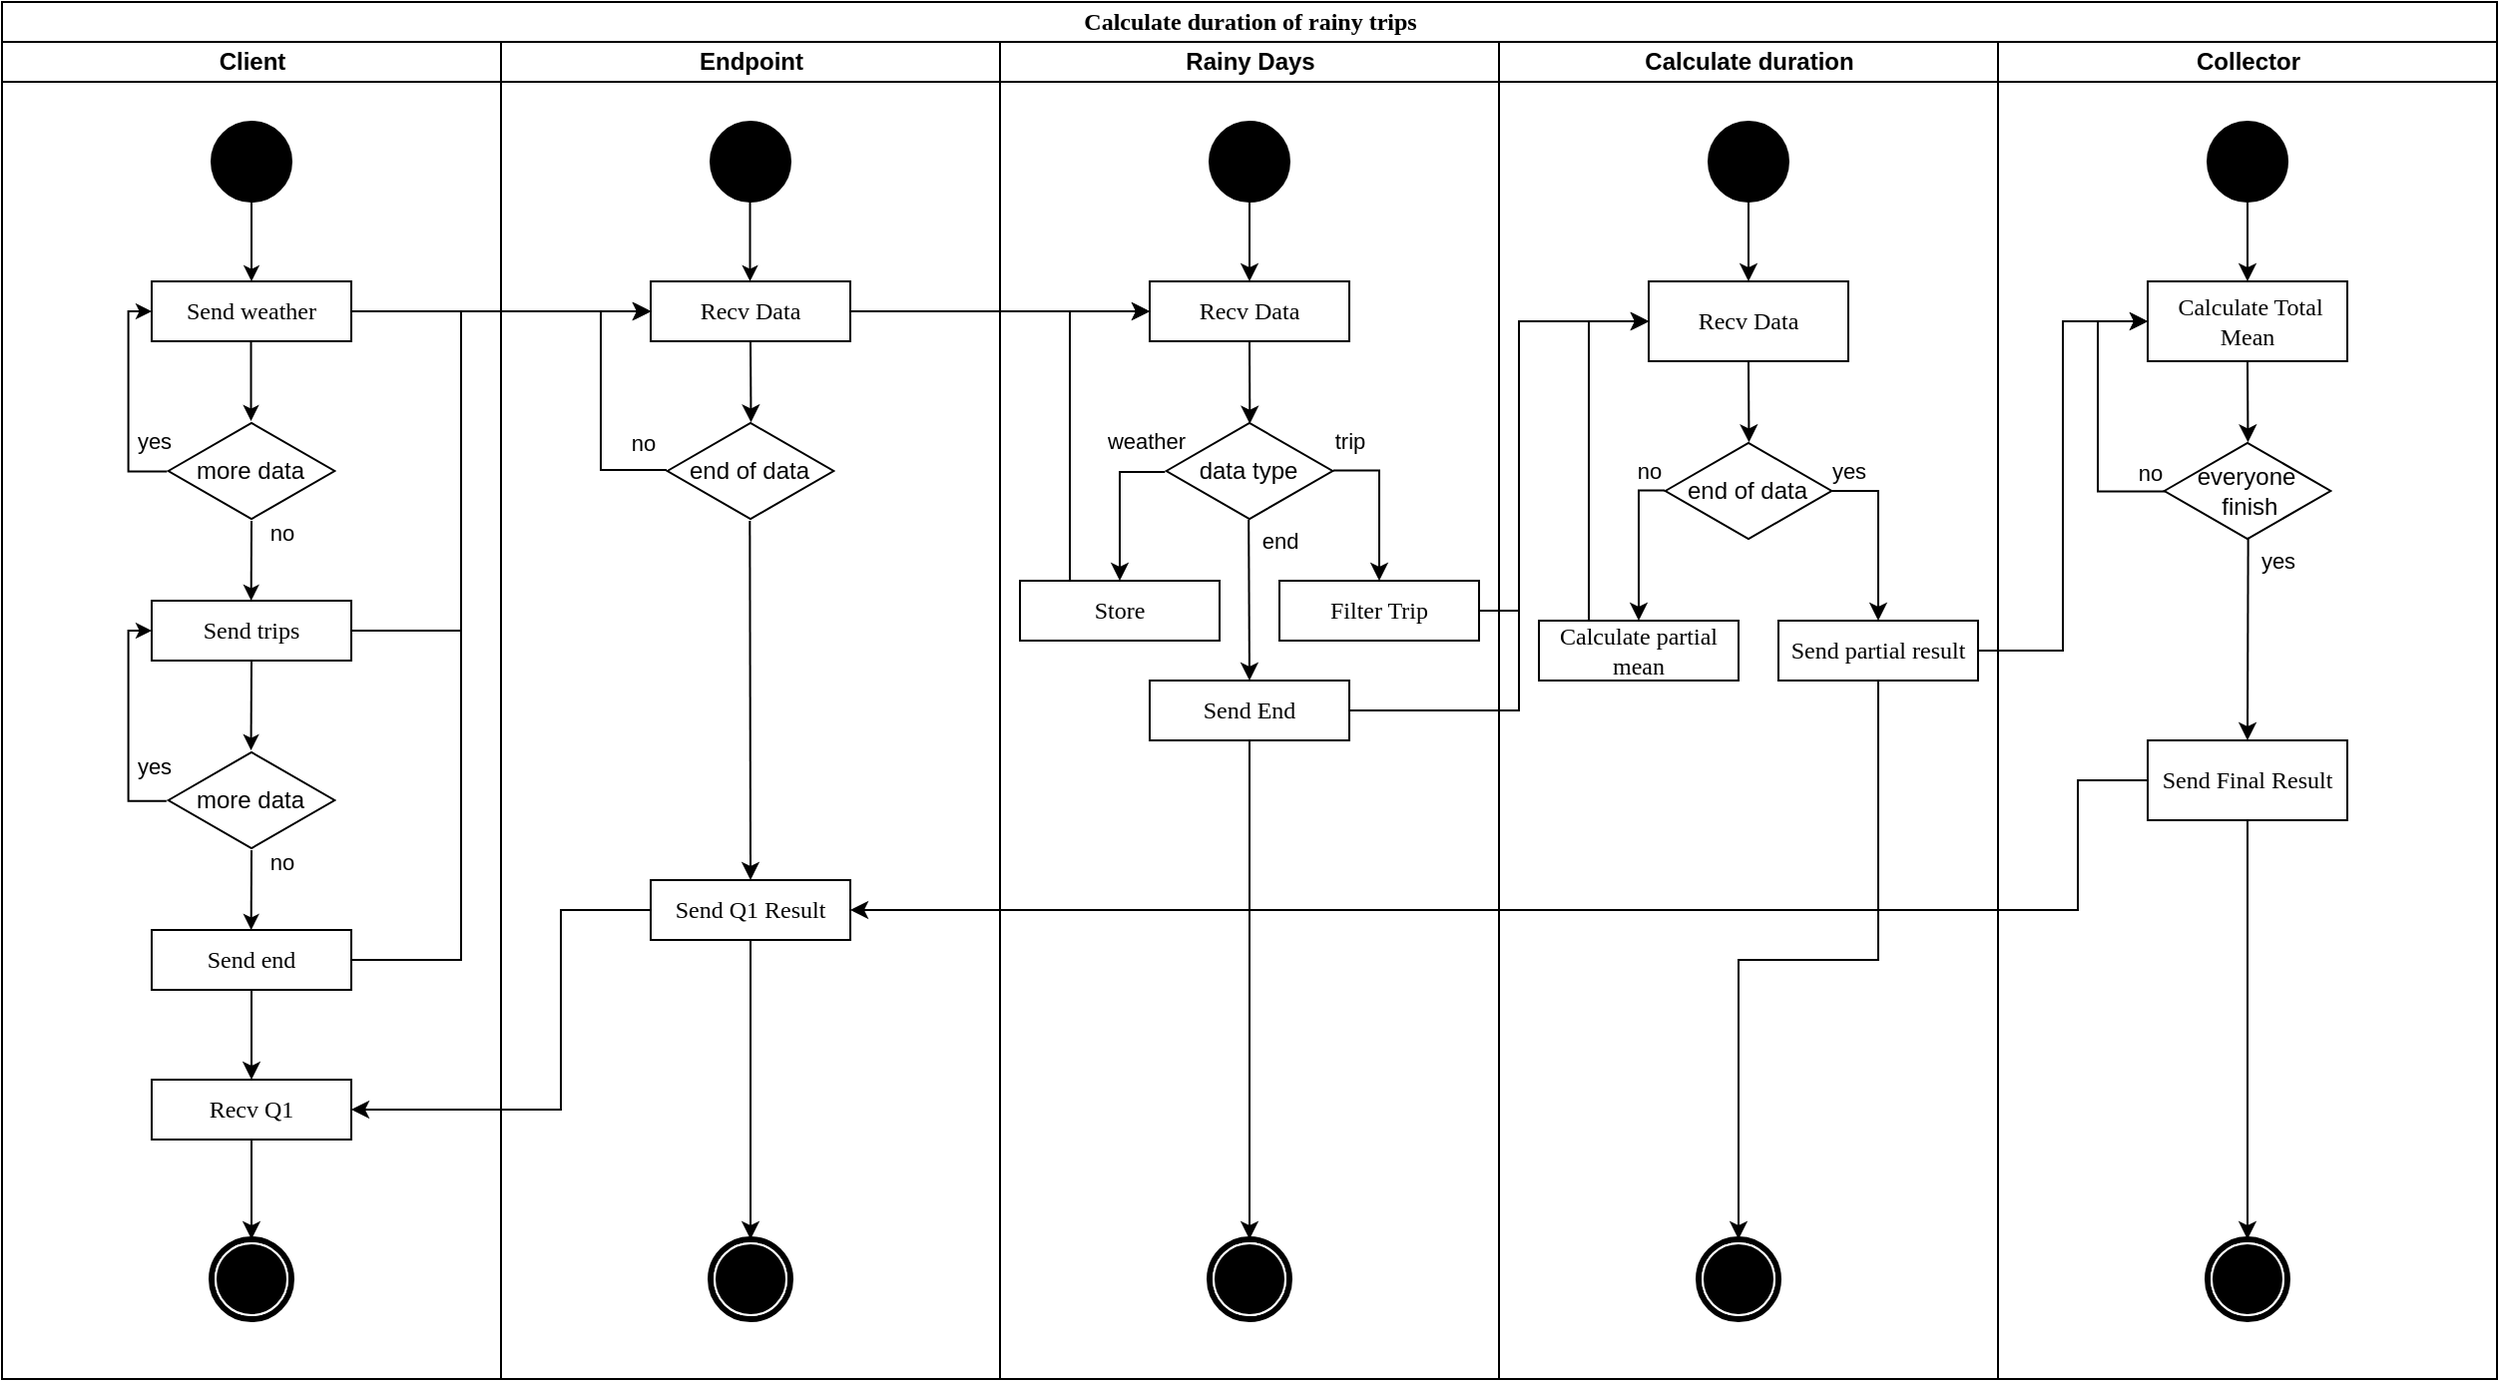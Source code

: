 <mxfile version="20.5.1" type="device"><diagram name="Page-1" id="0783ab3e-0a74-02c8-0abd-f7b4e66b4bec"><mxGraphModel dx="1350" dy="727" grid="1" gridSize="10" guides="1" tooltips="1" connect="1" arrows="1" fold="1" page="1" pageScale="1" pageWidth="850" pageHeight="1100" background="none" math="0" shadow="0"><root><mxCell id="0"/><mxCell id="1" parent="0"/><mxCell id="1c1d494c118603dd-1" value="Calculate duration of rainy trips" style="swimlane;html=1;childLayout=stackLayout;startSize=20;rounded=0;shadow=0;comic=0;labelBackgroundColor=none;strokeWidth=1;fontFamily=Verdana;fontSize=12;align=center;" parent="1" vertex="1"><mxGeometry x="40" y="20" width="1250" height="690" as="geometry"/></mxCell><mxCell id="1c1d494c118603dd-2" value="Client" style="swimlane;html=1;startSize=20;" parent="1c1d494c118603dd-1" vertex="1"><mxGeometry y="20" width="250" height="670" as="geometry"/></mxCell><mxCell id="Q32mo-tWIiavMBsxy461-65" value="" style="ellipse;whiteSpace=wrap;html=1;rounded=0;shadow=0;comic=0;labelBackgroundColor=none;strokeWidth=1;fillColor=#000000;fontFamily=Verdana;fontSize=12;align=center;" parent="1c1d494c118603dd-2" vertex="1"><mxGeometry x="105" y="40" width="40" height="40" as="geometry"/></mxCell><mxCell id="Q-CxyShdQf767ThzgDvz-2" value="" style="shape=mxgraph.bpmn.shape;html=1;verticalLabelPosition=bottom;labelBackgroundColor=#ffffff;verticalAlign=top;perimeter=ellipsePerimeter;outline=end;symbol=terminate;rounded=0;shadow=0;comic=0;strokeWidth=1;fontFamily=Verdana;fontSize=12;align=center;" parent="1c1d494c118603dd-2" vertex="1"><mxGeometry x="105" y="600" width="40" height="40" as="geometry"/></mxCell><mxCell id="Q-CxyShdQf767ThzgDvz-3" style="rounded=0;html=1;labelBackgroundColor=none;startArrow=none;startFill=0;startSize=5;endArrow=classic;endFill=1;endSize=5;jettySize=auto;orthogonalLoop=1;strokeWidth=1;fontFamily=Verdana;fontSize=12;exitX=0.5;exitY=1;exitDx=0;exitDy=0;" parent="1c1d494c118603dd-2" source="Q32mo-tWIiavMBsxy461-65" edge="1"><mxGeometry relative="1" as="geometry"><mxPoint x="120" y="90" as="sourcePoint"/><mxPoint x="125" y="120" as="targetPoint"/></mxGeometry></mxCell><mxCell id="Q-CxyShdQf767ThzgDvz-7" value="Send weather" style="rounded=1;whiteSpace=wrap;html=1;shadow=0;comic=0;labelBackgroundColor=none;strokeWidth=1;fontFamily=Verdana;fontSize=12;align=center;arcSize=0;" parent="1c1d494c118603dd-2" vertex="1"><mxGeometry x="75" y="120" width="100" height="30" as="geometry"/></mxCell><mxCell id="Q-CxyShdQf767ThzgDvz-4" value="more data" style="html=1;whiteSpace=wrap;aspect=fixed;shape=isoRectangle;" parent="1c1d494c118603dd-2" vertex="1"><mxGeometry x="83.33" y="190" width="83.33" height="50" as="geometry"/></mxCell><mxCell id="Q-CxyShdQf767ThzgDvz-15" style="rounded=0;html=1;labelBackgroundColor=none;startArrow=none;startFill=0;startSize=5;endArrow=classic;endFill=1;endSize=5;jettySize=auto;orthogonalLoop=1;strokeWidth=1;fontFamily=Verdana;fontSize=12;exitX=0.5;exitY=1;exitDx=0;exitDy=0;" parent="1c1d494c118603dd-2" edge="1"><mxGeometry relative="1" as="geometry"><mxPoint x="124.76" y="150" as="sourcePoint"/><mxPoint x="124.76" y="190" as="targetPoint"/></mxGeometry></mxCell><mxCell id="Q-CxyShdQf767ThzgDvz-16" style="rounded=0;html=1;labelBackgroundColor=none;startArrow=none;startFill=0;startSize=5;endArrow=classic;endFill=1;endSize=5;jettySize=auto;orthogonalLoop=1;strokeWidth=1;fontFamily=Verdana;fontSize=12;exitX=-0.008;exitY=0.506;exitDx=0;exitDy=0;exitPerimeter=0;entryX=0;entryY=0.5;entryDx=0;entryDy=0;edgeStyle=orthogonalEdgeStyle;" parent="1c1d494c118603dd-2" source="Q-CxyShdQf767ThzgDvz-4" target="Q-CxyShdQf767ThzgDvz-7" edge="1"><mxGeometry relative="1" as="geometry"><mxPoint x="80" y="220" as="sourcePoint"/><mxPoint x="60.0" y="280" as="targetPoint"/></mxGeometry></mxCell><mxCell id="Q-CxyShdQf767ThzgDvz-17" value="yes" style="edgeLabel;html=1;align=center;verticalAlign=middle;resizable=0;points=[];" parent="Q-CxyShdQf767ThzgDvz-16" vertex="1" connectable="0"><mxGeometry x="-0.156" relative="1" as="geometry"><mxPoint x="12" y="12" as="offset"/></mxGeometry></mxCell><mxCell id="Q-CxyShdQf767ThzgDvz-18" style="rounded=0;html=1;labelBackgroundColor=none;startArrow=none;startFill=0;startSize=5;endArrow=classic;endFill=1;endSize=5;jettySize=auto;orthogonalLoop=1;strokeWidth=1;fontFamily=Verdana;fontSize=12;" parent="1c1d494c118603dd-2" edge="1"><mxGeometry relative="1" as="geometry"><mxPoint x="125" y="240" as="sourcePoint"/><mxPoint x="124.83" y="280" as="targetPoint"/></mxGeometry></mxCell><mxCell id="Q-CxyShdQf767ThzgDvz-19" value="no" style="edgeLabel;html=1;align=center;verticalAlign=middle;resizable=0;points=[];" parent="Q-CxyShdQf767ThzgDvz-18" vertex="1" connectable="0"><mxGeometry x="-0.707" y="1" relative="1" as="geometry"><mxPoint x="14" as="offset"/></mxGeometry></mxCell><mxCell id="Q-CxyShdQf767ThzgDvz-45" value="Send trips" style="rounded=1;whiteSpace=wrap;html=1;shadow=0;comic=0;labelBackgroundColor=none;strokeWidth=1;fontFamily=Verdana;fontSize=12;align=center;arcSize=0;" parent="1c1d494c118603dd-2" vertex="1"><mxGeometry x="75" y="280" width="100" height="30" as="geometry"/></mxCell><mxCell id="Q-CxyShdQf767ThzgDvz-47" value="more data" style="html=1;whiteSpace=wrap;aspect=fixed;shape=isoRectangle;" parent="1c1d494c118603dd-2" vertex="1"><mxGeometry x="83.33" y="355" width="83.33" height="50" as="geometry"/></mxCell><mxCell id="Q-CxyShdQf767ThzgDvz-48" style="rounded=0;html=1;labelBackgroundColor=none;startArrow=none;startFill=0;startSize=5;endArrow=classic;endFill=1;endSize=5;jettySize=auto;orthogonalLoop=1;strokeWidth=1;fontFamily=Verdana;fontSize=12;exitX=0.5;exitY=1;exitDx=0;exitDy=0;" parent="1c1d494c118603dd-2" source="Q-CxyShdQf767ThzgDvz-45" edge="1"><mxGeometry relative="1" as="geometry"><mxPoint x="124.76" y="315" as="sourcePoint"/><mxPoint x="124.76" y="355" as="targetPoint"/></mxGeometry></mxCell><mxCell id="Q-CxyShdQf767ThzgDvz-51" style="rounded=0;html=1;labelBackgroundColor=none;startArrow=none;startFill=0;startSize=5;endArrow=classic;endFill=1;endSize=5;jettySize=auto;orthogonalLoop=1;strokeWidth=1;fontFamily=Verdana;fontSize=12;" parent="1c1d494c118603dd-2" edge="1"><mxGeometry relative="1" as="geometry"><mxPoint x="125" y="405" as="sourcePoint"/><mxPoint x="124.83" y="445" as="targetPoint"/></mxGeometry></mxCell><mxCell id="Q-CxyShdQf767ThzgDvz-52" value="no" style="edgeLabel;html=1;align=center;verticalAlign=middle;resizable=0;points=[];" parent="Q-CxyShdQf767ThzgDvz-51" vertex="1" connectable="0"><mxGeometry x="-0.707" y="1" relative="1" as="geometry"><mxPoint x="14" as="offset"/></mxGeometry></mxCell><mxCell id="Q-CxyShdQf767ThzgDvz-53" value="Send end" style="rounded=1;whiteSpace=wrap;html=1;shadow=0;comic=0;labelBackgroundColor=none;strokeWidth=1;fontFamily=Verdana;fontSize=12;align=center;arcSize=0;" parent="1c1d494c118603dd-2" vertex="1"><mxGeometry x="75" y="445" width="100" height="30" as="geometry"/></mxCell><mxCell id="Q-CxyShdQf767ThzgDvz-54" style="rounded=0;html=1;labelBackgroundColor=none;startArrow=none;startFill=0;startSize=5;endArrow=classic;endFill=1;endSize=5;jettySize=auto;orthogonalLoop=1;strokeWidth=1;fontFamily=Verdana;fontSize=12;exitX=-0.011;exitY=0.508;exitDx=0;exitDy=0;exitPerimeter=0;entryX=0;entryY=0.5;entryDx=0;entryDy=0;edgeStyle=orthogonalEdgeStyle;" parent="1c1d494c118603dd-2" source="Q-CxyShdQf767ThzgDvz-47" target="Q-CxyShdQf767ThzgDvz-45" edge="1"><mxGeometry relative="1" as="geometry"><mxPoint x="40" y="445" as="sourcePoint"/><mxPoint x="32" y="365" as="targetPoint"/></mxGeometry></mxCell><mxCell id="Q-CxyShdQf767ThzgDvz-55" value="yes" style="edgeLabel;html=1;align=center;verticalAlign=middle;resizable=0;points=[];" parent="Q-CxyShdQf767ThzgDvz-54" vertex="1" connectable="0"><mxGeometry x="-0.156" relative="1" as="geometry"><mxPoint x="12" y="12" as="offset"/></mxGeometry></mxCell><mxCell id="Q-CxyShdQf767ThzgDvz-56" value="Recv Q1" style="rounded=1;whiteSpace=wrap;html=1;shadow=0;comic=0;labelBackgroundColor=none;strokeWidth=1;fontFamily=Verdana;fontSize=12;align=center;arcSize=0;" parent="1c1d494c118603dd-2" vertex="1"><mxGeometry x="75" y="520" width="100" height="30" as="geometry"/></mxCell><mxCell id="Q-CxyShdQf767ThzgDvz-59" value="" style="endArrow=classic;html=1;rounded=0;exitX=0.5;exitY=1;exitDx=0;exitDy=0;entryX=0.5;entryY=0;entryDx=0;entryDy=0;" parent="1c1d494c118603dd-2" source="Q-CxyShdQf767ThzgDvz-53" target="Q-CxyShdQf767ThzgDvz-56" edge="1"><mxGeometry width="50" height="50" relative="1" as="geometry"><mxPoint x="210" y="610" as="sourcePoint"/><mxPoint x="260" y="560" as="targetPoint"/></mxGeometry></mxCell><mxCell id="Q-CxyShdQf767ThzgDvz-70" value="" style="endArrow=classic;html=1;rounded=0;exitX=0.5;exitY=1;exitDx=0;exitDy=0;entryX=0.5;entryY=0;entryDx=0;entryDy=0;" parent="1c1d494c118603dd-2" source="Q-CxyShdQf767ThzgDvz-56" target="Q-CxyShdQf767ThzgDvz-2" edge="1"><mxGeometry width="50" height="50" relative="1" as="geometry"><mxPoint x="430" y="620" as="sourcePoint"/><mxPoint x="480" y="570" as="targetPoint"/></mxGeometry></mxCell><mxCell id="1c1d494c118603dd-3" value="Endpoint" style="swimlane;html=1;startSize=20;" parent="1c1d494c118603dd-1" vertex="1"><mxGeometry x="250" y="20" width="250" height="670" as="geometry"/></mxCell><mxCell id="Q32mo-tWIiavMBsxy461-64" value="" style="ellipse;whiteSpace=wrap;html=1;rounded=0;shadow=0;comic=0;labelBackgroundColor=none;strokeWidth=1;fillColor=#000000;fontFamily=Verdana;fontSize=12;align=center;" parent="1c1d494c118603dd-3" vertex="1"><mxGeometry x="105" y="40" width="40" height="40" as="geometry"/></mxCell><mxCell id="Q-CxyShdQf767ThzgDvz-1" value="" style="shape=mxgraph.bpmn.shape;html=1;verticalLabelPosition=bottom;labelBackgroundColor=#ffffff;verticalAlign=top;perimeter=ellipsePerimeter;outline=end;symbol=terminate;rounded=0;shadow=0;comic=0;strokeWidth=1;fontFamily=Verdana;fontSize=12;align=center;" parent="1c1d494c118603dd-3" vertex="1"><mxGeometry x="105.01" y="600" width="40" height="40" as="geometry"/></mxCell><mxCell id="Q-CxyShdQf767ThzgDvz-8" value="Recv Data" style="rounded=1;whiteSpace=wrap;html=1;shadow=0;comic=0;labelBackgroundColor=none;strokeWidth=1;fontFamily=Verdana;fontSize=12;align=center;arcSize=0;" parent="1c1d494c118603dd-3" vertex="1"><mxGeometry x="75" y="120" width="100" height="30" as="geometry"/></mxCell><mxCell id="Q-CxyShdQf767ThzgDvz-10" style="rounded=0;html=1;labelBackgroundColor=none;startArrow=none;startFill=0;startSize=5;endArrow=classic;endFill=1;endSize=5;jettySize=auto;orthogonalLoop=1;strokeWidth=1;fontFamily=Verdana;fontSize=12;exitX=0.5;exitY=1;exitDx=0;exitDy=0;" parent="1c1d494c118603dd-3" edge="1"><mxGeometry relative="1" as="geometry"><mxPoint x="124.76" y="80" as="sourcePoint"/><mxPoint x="124.76" y="120" as="targetPoint"/></mxGeometry></mxCell><mxCell id="Q-CxyShdQf767ThzgDvz-60" value="end of data" style="html=1;whiteSpace=wrap;aspect=fixed;shape=isoRectangle;" parent="1c1d494c118603dd-3" vertex="1"><mxGeometry x="83.34" y="190" width="83.33" height="50" as="geometry"/></mxCell><mxCell id="Q-CxyShdQf767ThzgDvz-61" value="" style="endArrow=classic;html=1;rounded=0;entryX=0;entryY=0.5;entryDx=0;entryDy=0;exitX=-0.004;exitY=0.489;exitDx=0;exitDy=0;exitPerimeter=0;edgeStyle=orthogonalEdgeStyle;" parent="1c1d494c118603dd-3" source="Q-CxyShdQf767ThzgDvz-60" target="Q-CxyShdQf767ThzgDvz-8" edge="1"><mxGeometry width="50" height="50" relative="1" as="geometry"><mxPoint x="-40" y="380" as="sourcePoint"/><mxPoint x="10" y="330" as="targetPoint"/><Array as="points"><mxPoint x="50" y="214"/><mxPoint x="50" y="135"/></Array></mxGeometry></mxCell><mxCell id="Q-CxyShdQf767ThzgDvz-63" value="no" style="edgeLabel;html=1;align=center;verticalAlign=middle;resizable=0;points=[];" parent="Q-CxyShdQf767ThzgDvz-61" vertex="1" connectable="0"><mxGeometry x="-0.642" y="-1" relative="1" as="geometry"><mxPoint x="12" y="-13" as="offset"/></mxGeometry></mxCell><mxCell id="Q-CxyShdQf767ThzgDvz-64" value="" style="endArrow=classic;html=1;rounded=0;entryX=0.503;entryY=0.013;entryDx=0;entryDy=0;entryPerimeter=0;exitX=0.5;exitY=1;exitDx=0;exitDy=0;" parent="1c1d494c118603dd-3" source="Q-CxyShdQf767ThzgDvz-8" target="Q-CxyShdQf767ThzgDvz-60" edge="1"><mxGeometry width="50" height="50" relative="1" as="geometry"><mxPoint x="-40" y="150" as="sourcePoint"/><mxPoint x="10" y="100" as="targetPoint"/></mxGeometry></mxCell><mxCell id="Q-CxyShdQf767ThzgDvz-65" value="" style="endArrow=classic;html=1;rounded=0;entryX=0.5;entryY=0;entryDx=0;entryDy=0;exitX=0.5;exitY=1;exitDx=0;exitDy=0;" parent="1c1d494c118603dd-3" target="Q-CxyShdQf767ThzgDvz-66" edge="1"><mxGeometry width="50" height="50" relative="1" as="geometry"><mxPoint x="124.66" y="240" as="sourcePoint"/><mxPoint x="125.01" y="380" as="targetPoint"/></mxGeometry></mxCell><mxCell id="Q-CxyShdQf767ThzgDvz-66" value="Send Q1 Result" style="rounded=1;whiteSpace=wrap;html=1;shadow=0;comic=0;labelBackgroundColor=none;strokeWidth=1;fontFamily=Verdana;fontSize=12;align=center;arcSize=0;" parent="1c1d494c118603dd-3" vertex="1"><mxGeometry x="75.01" y="420" width="100" height="30" as="geometry"/></mxCell><mxCell id="Q-CxyShdQf767ThzgDvz-69" value="" style="endArrow=classic;html=1;rounded=0;entryX=0.5;entryY=0;entryDx=0;entryDy=0;exitX=0.5;exitY=1;exitDx=0;exitDy=0;" parent="1c1d494c118603dd-3" source="Q-CxyShdQf767ThzgDvz-66" target="Q-CxyShdQf767ThzgDvz-1" edge="1"><mxGeometry width="50" height="50" relative="1" as="geometry"><mxPoint x="180" y="310" as="sourcePoint"/><mxPoint x="230" y="260" as="targetPoint"/></mxGeometry></mxCell><mxCell id="1c1d494c118603dd-4" value="Rainy Days" style="swimlane;html=1;startSize=20;" parent="1c1d494c118603dd-1" vertex="1"><mxGeometry x="500" y="20" width="250" height="670" as="geometry"/></mxCell><mxCell id="60571a20871a0731-5" value="" style="shape=mxgraph.bpmn.shape;html=1;verticalLabelPosition=bottom;labelBackgroundColor=#ffffff;verticalAlign=top;perimeter=ellipsePerimeter;outline=end;symbol=terminate;rounded=0;shadow=0;comic=0;strokeWidth=1;fontFamily=Verdana;fontSize=12;align=center;" parent="1c1d494c118603dd-4" vertex="1"><mxGeometry x="105" y="600" width="40" height="40" as="geometry"/></mxCell><mxCell id="Q32mo-tWIiavMBsxy461-60" value="" style="ellipse;whiteSpace=wrap;html=1;rounded=0;shadow=0;comic=0;labelBackgroundColor=none;strokeWidth=1;fillColor=#000000;fontFamily=Verdana;fontSize=12;align=center;" parent="1c1d494c118603dd-4" vertex="1"><mxGeometry x="105" y="40" width="40" height="40" as="geometry"/></mxCell><mxCell id="Q-CxyShdQf767ThzgDvz-13" value="Recv Data" style="rounded=1;whiteSpace=wrap;html=1;shadow=0;comic=0;labelBackgroundColor=none;strokeWidth=1;fontFamily=Verdana;fontSize=12;align=center;arcSize=0;" parent="1c1d494c118603dd-4" vertex="1"><mxGeometry x="75" y="120" width="100" height="30" as="geometry"/></mxCell><mxCell id="Q-CxyShdQf767ThzgDvz-14" value="data type" style="html=1;whiteSpace=wrap;aspect=fixed;shape=isoRectangle;" parent="1c1d494c118603dd-4" vertex="1"><mxGeometry x="83.33" y="190" width="83.33" height="50" as="geometry"/></mxCell><mxCell id="Q-CxyShdQf767ThzgDvz-20" value="Store" style="rounded=1;whiteSpace=wrap;html=1;shadow=0;comic=0;labelBackgroundColor=none;strokeWidth=1;fontFamily=Verdana;fontSize=12;align=center;arcSize=0;" parent="1c1d494c118603dd-4" vertex="1"><mxGeometry x="10" y="270" width="100" height="30" as="geometry"/></mxCell><mxCell id="Q-CxyShdQf767ThzgDvz-21" value="Filter Trip" style="rounded=1;whiteSpace=wrap;html=1;shadow=0;comic=0;labelBackgroundColor=none;strokeWidth=1;fontFamily=Verdana;fontSize=12;align=center;arcSize=0;" parent="1c1d494c118603dd-4" vertex="1"><mxGeometry x="140" y="270" width="100" height="30" as="geometry"/></mxCell><mxCell id="Q-CxyShdQf767ThzgDvz-22" value="" style="endArrow=classic;html=1;rounded=0;entryX=0.5;entryY=0;entryDx=0;entryDy=0;exitX=1.004;exitY=0.496;exitDx=0;exitDy=0;exitPerimeter=0;edgeStyle=orthogonalEdgeStyle;" parent="1c1d494c118603dd-4" source="Q-CxyShdQf767ThzgDvz-14" target="Q-CxyShdQf767ThzgDvz-21" edge="1"><mxGeometry width="50" height="50" relative="1" as="geometry"><mxPoint x="150" y="230" as="sourcePoint"/><mxPoint x="200" y="180" as="targetPoint"/></mxGeometry></mxCell><mxCell id="Q-CxyShdQf767ThzgDvz-24" value="trip" style="edgeLabel;html=1;align=center;verticalAlign=middle;resizable=0;points=[];" parent="Q-CxyShdQf767ThzgDvz-22" vertex="1" connectable="0"><mxGeometry x="-0.588" relative="1" as="geometry"><mxPoint x="-8" y="-15" as="offset"/></mxGeometry></mxCell><mxCell id="Q-CxyShdQf767ThzgDvz-25" value="" style="endArrow=classic;html=1;rounded=0;entryX=0.5;entryY=0;entryDx=0;entryDy=0;exitX=-0.008;exitY=0.51;exitDx=0;exitDy=0;exitPerimeter=0;edgeStyle=orthogonalEdgeStyle;" parent="1c1d494c118603dd-4" source="Q-CxyShdQf767ThzgDvz-14" target="Q-CxyShdQf767ThzgDvz-20" edge="1"><mxGeometry width="50" height="50" relative="1" as="geometry"><mxPoint x="150" y="250" as="sourcePoint"/><mxPoint x="200" y="200" as="targetPoint"/></mxGeometry></mxCell><mxCell id="Q-CxyShdQf767ThzgDvz-26" value="weather" style="edgeLabel;html=1;align=center;verticalAlign=middle;resizable=0;points=[];" parent="Q-CxyShdQf767ThzgDvz-25" vertex="1" connectable="0"><mxGeometry x="-0.609" relative="1" as="geometry"><mxPoint x="5" y="-16" as="offset"/></mxGeometry></mxCell><mxCell id="Q-CxyShdQf767ThzgDvz-27" value="" style="endArrow=classic;html=1;rounded=0;entryX=0.502;entryY=0.027;entryDx=0;entryDy=0;entryPerimeter=0;exitX=0.5;exitY=1;exitDx=0;exitDy=0;" parent="1c1d494c118603dd-4" source="Q-CxyShdQf767ThzgDvz-13" target="Q-CxyShdQf767ThzgDvz-14" edge="1"><mxGeometry width="50" height="50" relative="1" as="geometry"><mxPoint x="150" y="250" as="sourcePoint"/><mxPoint x="200" y="200" as="targetPoint"/></mxGeometry></mxCell><mxCell id="Q-CxyShdQf767ThzgDvz-30" value="" style="endArrow=classic;html=1;rounded=0;entryX=0.5;entryY=0;entryDx=0;entryDy=0;exitX=0.5;exitY=1;exitDx=0;exitDy=0;" parent="1c1d494c118603dd-4" source="Q32mo-tWIiavMBsxy461-60" target="Q-CxyShdQf767ThzgDvz-13" edge="1"><mxGeometry width="50" height="50" relative="1" as="geometry"><mxPoint x="-10" y="190" as="sourcePoint"/><mxPoint x="40" y="140" as="targetPoint"/></mxGeometry></mxCell><mxCell id="Q-CxyShdQf767ThzgDvz-31" value="" style="endArrow=classic;html=1;rounded=0;exitX=0.25;exitY=0;exitDx=0;exitDy=0;entryX=0;entryY=0.5;entryDx=0;entryDy=0;edgeStyle=orthogonalEdgeStyle;" parent="1c1d494c118603dd-4" source="Q-CxyShdQf767ThzgDvz-20" target="Q-CxyShdQf767ThzgDvz-13" edge="1"><mxGeometry width="50" height="50" relative="1" as="geometry"><mxPoint x="-10" y="190" as="sourcePoint"/><mxPoint x="40" y="140" as="targetPoint"/></mxGeometry></mxCell><mxCell id="Q-CxyShdQf767ThzgDvz-74" value="Send End" style="rounded=1;whiteSpace=wrap;html=1;shadow=0;comic=0;labelBackgroundColor=none;strokeWidth=1;fontFamily=Verdana;fontSize=12;align=center;arcSize=0;" parent="1c1d494c118603dd-4" vertex="1"><mxGeometry x="75" y="320" width="100" height="30" as="geometry"/></mxCell><mxCell id="Q-CxyShdQf767ThzgDvz-73" value="" style="endArrow=classic;html=1;rounded=0;exitX=0.495;exitY=0.987;exitDx=0;exitDy=0;exitPerimeter=0;entryX=0.5;entryY=0;entryDx=0;entryDy=0;" parent="1c1d494c118603dd-4" source="Q-CxyShdQf767ThzgDvz-14" target="Q-CxyShdQf767ThzgDvz-74" edge="1"><mxGeometry width="50" height="50" relative="1" as="geometry"><mxPoint x="160" y="290" as="sourcePoint"/><mxPoint x="125" y="310" as="targetPoint"/></mxGeometry></mxCell><mxCell id="Q-CxyShdQf767ThzgDvz-76" value="end" style="edgeLabel;html=1;align=center;verticalAlign=middle;resizable=0;points=[];" parent="Q-CxyShdQf767ThzgDvz-73" vertex="1" connectable="0"><mxGeometry x="-0.587" y="1" relative="1" as="geometry"><mxPoint x="14" y="-6" as="offset"/></mxGeometry></mxCell><mxCell id="Q-CxyShdQf767ThzgDvz-78" value="" style="endArrow=classic;html=1;rounded=0;entryX=0.5;entryY=0;entryDx=0;entryDy=0;exitX=0.5;exitY=1;exitDx=0;exitDy=0;" parent="1c1d494c118603dd-4" source="Q-CxyShdQf767ThzgDvz-74" target="60571a20871a0731-5" edge="1"><mxGeometry width="50" height="50" relative="1" as="geometry"><mxPoint x="110" y="580" as="sourcePoint"/><mxPoint x="160" y="530" as="targetPoint"/></mxGeometry></mxCell><mxCell id="Q32mo-tWIiavMBsxy461-1" value="Calculate duration" style="swimlane;html=1;startSize=20;" parent="1c1d494c118603dd-1" vertex="1"><mxGeometry x="750" y="20" width="250" height="670" as="geometry"/></mxCell><mxCell id="Q32mo-tWIiavMBsxy461-18" value="" style="shape=mxgraph.bpmn.shape;html=1;verticalLabelPosition=bottom;labelBackgroundColor=#ffffff;verticalAlign=top;perimeter=ellipsePerimeter;outline=end;symbol=terminate;rounded=0;shadow=0;comic=0;strokeWidth=1;fontFamily=Verdana;fontSize=12;align=center;" parent="Q32mo-tWIiavMBsxy461-1" vertex="1"><mxGeometry x="100" y="600" width="40" height="40" as="geometry"/></mxCell><mxCell id="Q32mo-tWIiavMBsxy461-61" value="" style="ellipse;whiteSpace=wrap;html=1;rounded=0;shadow=0;comic=0;labelBackgroundColor=none;strokeWidth=1;fillColor=#000000;fontFamily=Verdana;fontSize=12;align=center;" parent="Q32mo-tWIiavMBsxy461-1" vertex="1"><mxGeometry x="105" y="40" width="40" height="40" as="geometry"/></mxCell><mxCell id="Q-CxyShdQf767ThzgDvz-33" value="Recv Data" style="rounded=1;whiteSpace=wrap;html=1;shadow=0;comic=0;labelBackgroundColor=none;strokeWidth=1;fontFamily=Verdana;fontSize=12;align=center;arcSize=0;" parent="Q32mo-tWIiavMBsxy461-1" vertex="1"><mxGeometry x="75" y="120" width="100" height="40" as="geometry"/></mxCell><mxCell id="Q-CxyShdQf767ThzgDvz-35" value="" style="endArrow=classic;html=1;rounded=0;exitX=0.5;exitY=1;exitDx=0;exitDy=0;entryX=0.5;entryY=0;entryDx=0;entryDy=0;" parent="Q32mo-tWIiavMBsxy461-1" source="Q32mo-tWIiavMBsxy461-61" target="Q-CxyShdQf767ThzgDvz-33" edge="1"><mxGeometry width="50" height="50" relative="1" as="geometry"><mxPoint x="200" y="180" as="sourcePoint"/><mxPoint x="250" y="130" as="targetPoint"/></mxGeometry></mxCell><mxCell id="Q-CxyShdQf767ThzgDvz-71" value="end of data" style="html=1;whiteSpace=wrap;aspect=fixed;shape=isoRectangle;" parent="Q32mo-tWIiavMBsxy461-1" vertex="1"><mxGeometry x="83.33" y="200" width="83.33" height="50" as="geometry"/></mxCell><mxCell id="Q-CxyShdQf767ThzgDvz-72" value="" style="endArrow=classic;html=1;rounded=0;entryX=0.503;entryY=0.013;entryDx=0;entryDy=0;entryPerimeter=0;exitX=0.5;exitY=1;exitDx=0;exitDy=0;" parent="Q32mo-tWIiavMBsxy461-1" target="Q-CxyShdQf767ThzgDvz-71" edge="1"><mxGeometry width="50" height="50" relative="1" as="geometry"><mxPoint x="124.99" y="160" as="sourcePoint"/><mxPoint x="9.99" y="110" as="targetPoint"/></mxGeometry></mxCell><mxCell id="Q-CxyShdQf767ThzgDvz-80" value="Calculate partial mean" style="rounded=1;whiteSpace=wrap;html=1;shadow=0;comic=0;labelBackgroundColor=none;strokeWidth=1;fontFamily=Verdana;fontSize=12;align=center;arcSize=0;" parent="Q32mo-tWIiavMBsxy461-1" vertex="1"><mxGeometry x="20" y="290" width="100" height="30" as="geometry"/></mxCell><mxCell id="Q-CxyShdQf767ThzgDvz-81" value="Send partial result" style="rounded=1;whiteSpace=wrap;html=1;shadow=0;comic=0;labelBackgroundColor=none;strokeWidth=1;fontFamily=Verdana;fontSize=12;align=center;arcSize=0;" parent="Q32mo-tWIiavMBsxy461-1" vertex="1"><mxGeometry x="140" y="290" width="100" height="30" as="geometry"/></mxCell><mxCell id="Q-CxyShdQf767ThzgDvz-82" value="" style="endArrow=classic;html=1;rounded=0;entryX=0.5;entryY=0;entryDx=0;entryDy=0;exitX=-0.003;exitY=0.494;exitDx=0;exitDy=0;exitPerimeter=0;edgeStyle=orthogonalEdgeStyle;" parent="Q32mo-tWIiavMBsxy461-1" source="Q-CxyShdQf767ThzgDvz-71" target="Q-CxyShdQf767ThzgDvz-80" edge="1"><mxGeometry width="50" height="50" relative="1" as="geometry"><mxPoint x="-140" y="310" as="sourcePoint"/><mxPoint x="-90" y="260" as="targetPoint"/></mxGeometry></mxCell><mxCell id="Q-CxyShdQf767ThzgDvz-86" value="no" style="edgeLabel;html=1;align=center;verticalAlign=middle;resizable=0;points=[];" parent="Q-CxyShdQf767ThzgDvz-82" vertex="1" connectable="0"><mxGeometry x="-0.617" y="1" relative="1" as="geometry"><mxPoint x="4" y="-12" as="offset"/></mxGeometry></mxCell><mxCell id="Q-CxyShdQf767ThzgDvz-83" value="" style="endArrow=classic;html=1;rounded=0;entryX=0.5;entryY=0;entryDx=0;entryDy=0;edgeStyle=orthogonalEdgeStyle;exitX=1.004;exitY=0.499;exitDx=0;exitDy=0;exitPerimeter=0;" parent="Q32mo-tWIiavMBsxy461-1" source="Q-CxyShdQf767ThzgDvz-71" target="Q-CxyShdQf767ThzgDvz-81" edge="1"><mxGeometry width="50" height="50" relative="1" as="geometry"><mxPoint x="93" y="235" as="sourcePoint"/><mxPoint x="80" y="300" as="targetPoint"/></mxGeometry></mxCell><mxCell id="Q-CxyShdQf767ThzgDvz-84" value="yes" style="edgeLabel;html=1;align=center;verticalAlign=middle;resizable=0;points=[];" parent="Q-CxyShdQf767ThzgDvz-83" vertex="1" connectable="0"><mxGeometry x="-0.64" relative="1" as="geometry"><mxPoint x="-8" y="-10" as="offset"/></mxGeometry></mxCell><mxCell id="Q-CxyShdQf767ThzgDvz-87" value="" style="endArrow=classic;html=1;rounded=0;exitX=0.25;exitY=0;exitDx=0;exitDy=0;entryX=0;entryY=0.5;entryDx=0;entryDy=0;edgeStyle=orthogonalEdgeStyle;" parent="Q32mo-tWIiavMBsxy461-1" source="Q-CxyShdQf767ThzgDvz-80" target="Q-CxyShdQf767ThzgDvz-33" edge="1"><mxGeometry width="50" height="50" relative="1" as="geometry"><mxPoint x="40" y="280" as="sourcePoint"/><mxPoint x="40" y="190" as="targetPoint"/></mxGeometry></mxCell><mxCell id="Q-CxyShdQf767ThzgDvz-96" value="" style="endArrow=classic;html=1;rounded=0;entryX=0.5;entryY=0;entryDx=0;entryDy=0;exitX=0.5;exitY=1;exitDx=0;exitDy=0;edgeStyle=orthogonalEdgeStyle;" parent="Q32mo-tWIiavMBsxy461-1" source="Q-CxyShdQf767ThzgDvz-81" target="Q32mo-tWIiavMBsxy461-18" edge="1"><mxGeometry width="50" height="50" relative="1" as="geometry"><mxPoint x="-190" y="630" as="sourcePoint"/><mxPoint x="-140" y="580" as="targetPoint"/></mxGeometry></mxCell><mxCell id="Q32mo-tWIiavMBsxy461-30" value="Collector" style="swimlane;html=1;startSize=20;" parent="1c1d494c118603dd-1" vertex="1"><mxGeometry x="1000" y="20" width="250" height="670" as="geometry"/></mxCell><mxCell id="Q32mo-tWIiavMBsxy461-32" value="" style="ellipse;whiteSpace=wrap;html=1;rounded=0;shadow=0;comic=0;labelBackgroundColor=none;strokeWidth=1;fillColor=#000000;fontFamily=Verdana;fontSize=12;align=center;" parent="Q32mo-tWIiavMBsxy461-30" vertex="1"><mxGeometry x="105" y="40" width="40" height="40" as="geometry"/></mxCell><mxCell id="Q32mo-tWIiavMBsxy461-47" value="" style="shape=mxgraph.bpmn.shape;html=1;verticalLabelPosition=bottom;labelBackgroundColor=#ffffff;verticalAlign=top;perimeter=ellipsePerimeter;outline=end;symbol=terminate;rounded=0;shadow=0;comic=0;strokeWidth=1;fontFamily=Verdana;fontSize=12;align=center;" parent="Q32mo-tWIiavMBsxy461-30" vertex="1"><mxGeometry x="104.99" y="600" width="40" height="40" as="geometry"/></mxCell><mxCell id="Q-CxyShdQf767ThzgDvz-36" value="&amp;nbsp;Calculate Total Mean" style="rounded=1;whiteSpace=wrap;html=1;shadow=0;comic=0;labelBackgroundColor=none;strokeWidth=1;fontFamily=Verdana;fontSize=12;align=center;arcSize=0;" parent="Q32mo-tWIiavMBsxy461-30" vertex="1"><mxGeometry x="75" y="120" width="100" height="40" as="geometry"/></mxCell><mxCell id="Q-CxyShdQf767ThzgDvz-37" value="" style="endArrow=classic;html=1;rounded=0;exitX=0.5;exitY=1;exitDx=0;exitDy=0;entryX=0.5;entryY=0;entryDx=0;entryDy=0;" parent="Q32mo-tWIiavMBsxy461-30" source="Q32mo-tWIiavMBsxy461-32" target="Q-CxyShdQf767ThzgDvz-36" edge="1"><mxGeometry width="50" height="50" relative="1" as="geometry"><mxPoint x="90" y="80" as="sourcePoint"/><mxPoint x="90" y="120" as="targetPoint"/></mxGeometry></mxCell><mxCell id="Q-CxyShdQf767ThzgDvz-89" value="everyone&lt;br&gt;&amp;nbsp;finish" style="html=1;whiteSpace=wrap;aspect=fixed;shape=isoRectangle;" parent="Q32mo-tWIiavMBsxy461-30" vertex="1"><mxGeometry x="83.33" y="200" width="83.33" height="50" as="geometry"/></mxCell><mxCell id="Q-CxyShdQf767ThzgDvz-90" value="" style="endArrow=classic;html=1;rounded=0;entryX=0.503;entryY=0.013;entryDx=0;entryDy=0;entryPerimeter=0;exitX=0.5;exitY=1;exitDx=0;exitDy=0;" parent="Q32mo-tWIiavMBsxy461-30" target="Q-CxyShdQf767ThzgDvz-89" edge="1"><mxGeometry width="50" height="50" relative="1" as="geometry"><mxPoint x="124.99" y="160" as="sourcePoint"/><mxPoint x="9.99" y="110" as="targetPoint"/></mxGeometry></mxCell><mxCell id="Q-CxyShdQf767ThzgDvz-91" value="" style="endArrow=classic;html=1;rounded=0;exitX=0.006;exitY=0.506;exitDx=0;exitDy=0;exitPerimeter=0;entryX=0;entryY=0.5;entryDx=0;entryDy=0;edgeStyle=orthogonalEdgeStyle;" parent="Q32mo-tWIiavMBsxy461-30" source="Q-CxyShdQf767ThzgDvz-89" target="Q-CxyShdQf767ThzgDvz-36" edge="1"><mxGeometry width="50" height="50" relative="1" as="geometry"><mxPoint x="-100" y="200" as="sourcePoint"/><mxPoint x="70" y="190" as="targetPoint"/><Array as="points"><mxPoint x="50" y="225"/><mxPoint x="50" y="140"/></Array></mxGeometry></mxCell><mxCell id="Q-CxyShdQf767ThzgDvz-92" value="no" style="edgeLabel;html=1;align=center;verticalAlign=middle;resizable=0;points=[];" parent="Q-CxyShdQf767ThzgDvz-91" vertex="1" connectable="0"><mxGeometry x="-0.675" relative="1" as="geometry"><mxPoint x="15" y="-10" as="offset"/></mxGeometry></mxCell><mxCell id="Q-CxyShdQf767ThzgDvz-94" value="Send Final Result" style="rounded=1;whiteSpace=wrap;html=1;shadow=0;comic=0;labelBackgroundColor=none;strokeWidth=1;fontFamily=Verdana;fontSize=12;align=center;arcSize=0;" parent="Q32mo-tWIiavMBsxy461-30" vertex="1"><mxGeometry x="75" y="350" width="100" height="40" as="geometry"/></mxCell><mxCell id="Q-CxyShdQf767ThzgDvz-93" value="" style="endArrow=classic;html=1;rounded=0;exitX=0.504;exitY=0.967;exitDx=0;exitDy=0;exitPerimeter=0;entryX=0.5;entryY=0;entryDx=0;entryDy=0;" parent="Q32mo-tWIiavMBsxy461-30" source="Q-CxyShdQf767ThzgDvz-89" target="Q-CxyShdQf767ThzgDvz-94" edge="1"><mxGeometry width="50" height="50" relative="1" as="geometry"><mxPoint x="-100" y="200" as="sourcePoint"/><mxPoint x="120" y="350" as="targetPoint"/></mxGeometry></mxCell><mxCell id="0WRRfjwvwMjpSzKyxayt-1" value="yes" style="edgeLabel;html=1;align=center;verticalAlign=middle;resizable=0;points=[];" parent="Q-CxyShdQf767ThzgDvz-93" vertex="1" connectable="0"><mxGeometry x="-0.377" y="2" relative="1" as="geometry"><mxPoint x="13" y="-20" as="offset"/></mxGeometry></mxCell><mxCell id="Q-CxyShdQf767ThzgDvz-98" value="" style="endArrow=classic;html=1;rounded=0;entryX=0.5;entryY=0;entryDx=0;entryDy=0;exitX=0.5;exitY=1;exitDx=0;exitDy=0;" parent="Q32mo-tWIiavMBsxy461-30" source="Q-CxyShdQf767ThzgDvz-94" target="Q32mo-tWIiavMBsxy461-47" edge="1"><mxGeometry width="50" height="50" relative="1" as="geometry"><mxPoint x="-360" y="400" as="sourcePoint"/><mxPoint x="-310" y="350" as="targetPoint"/></mxGeometry></mxCell><mxCell id="Q-CxyShdQf767ThzgDvz-11" style="rounded=0;html=1;labelBackgroundColor=none;startArrow=none;startFill=0;startSize=5;endArrow=classic;endFill=1;endSize=5;jettySize=auto;orthogonalLoop=1;strokeWidth=1;fontFamily=Verdana;fontSize=12;exitX=1;exitY=0.5;exitDx=0;exitDy=0;entryX=0;entryY=0.5;entryDx=0;entryDy=0;" parent="1c1d494c118603dd-1" source="Q-CxyShdQf767ThzgDvz-7" target="Q-CxyShdQf767ThzgDvz-8" edge="1"><mxGeometry relative="1" as="geometry"><mxPoint x="220" y="170" as="sourcePoint"/><mxPoint x="220" y="210" as="targetPoint"/></mxGeometry></mxCell><mxCell id="Q-CxyShdQf767ThzgDvz-32" value="" style="endArrow=classic;html=1;rounded=0;entryX=0;entryY=0.5;entryDx=0;entryDy=0;exitX=1;exitY=0.5;exitDx=0;exitDy=0;" parent="1c1d494c118603dd-1" source="Q-CxyShdQf767ThzgDvz-8" target="Q-CxyShdQf767ThzgDvz-13" edge="1"><mxGeometry width="50" height="50" relative="1" as="geometry"><mxPoint x="490" y="210" as="sourcePoint"/><mxPoint x="540" y="160" as="targetPoint"/></mxGeometry></mxCell><mxCell id="Q-CxyShdQf767ThzgDvz-34" value="" style="endArrow=classic;html=1;rounded=0;exitX=1;exitY=0.5;exitDx=0;exitDy=0;entryX=0;entryY=0.5;entryDx=0;entryDy=0;edgeStyle=orthogonalEdgeStyle;" parent="1c1d494c118603dd-1" source="Q-CxyShdQf767ThzgDvz-21" target="Q-CxyShdQf767ThzgDvz-33" edge="1"><mxGeometry width="50" height="50" relative="1" as="geometry"><mxPoint x="800" y="200" as="sourcePoint"/><mxPoint x="850" y="150" as="targetPoint"/><Array as="points"><mxPoint x="760" y="305"/><mxPoint x="760" y="160"/></Array></mxGeometry></mxCell><mxCell id="Q-CxyShdQf767ThzgDvz-43" value="" style="endArrow=classic;html=1;rounded=0;exitX=1;exitY=0.5;exitDx=0;exitDy=0;entryX=0;entryY=0.5;entryDx=0;entryDy=0;edgeStyle=orthogonalEdgeStyle;" parent="1c1d494c118603dd-1" source="Q-CxyShdQf767ThzgDvz-81" target="Q-CxyShdQf767ThzgDvz-36" edge="1"><mxGeometry width="50" height="50" relative="1" as="geometry"><mxPoint x="910" y="220" as="sourcePoint"/><mxPoint x="1060" y="220" as="targetPoint"/></mxGeometry></mxCell><mxCell id="Q-CxyShdQf767ThzgDvz-46" value="" style="endArrow=classic;html=1;rounded=0;exitX=1;exitY=0.5;exitDx=0;exitDy=0;entryX=0;entryY=0.5;entryDx=0;entryDy=0;edgeStyle=orthogonalEdgeStyle;" parent="1c1d494c118603dd-1" source="Q-CxyShdQf767ThzgDvz-45" target="Q-CxyShdQf767ThzgDvz-8" edge="1"><mxGeometry width="50" height="50" relative="1" as="geometry"><mxPoint x="310" y="240" as="sourcePoint"/><mxPoint x="360" y="190" as="targetPoint"/><Array as="points"><mxPoint x="230" y="315"/><mxPoint x="230" y="155"/></Array></mxGeometry></mxCell><mxCell id="Q-CxyShdQf767ThzgDvz-67" value="" style="endArrow=classic;html=1;rounded=0;exitX=1;exitY=0.5;exitDx=0;exitDy=0;entryX=0;entryY=0.5;entryDx=0;entryDy=0;edgeStyle=orthogonalEdgeStyle;" parent="1c1d494c118603dd-1" source="Q-CxyShdQf767ThzgDvz-53" target="Q-CxyShdQf767ThzgDvz-8" edge="1"><mxGeometry width="50" height="50" relative="1" as="geometry"><mxPoint x="430" y="510" as="sourcePoint"/><mxPoint x="480" y="460" as="targetPoint"/><Array as="points"><mxPoint x="230" y="480"/><mxPoint x="230" y="155"/></Array></mxGeometry></mxCell><mxCell id="Q-CxyShdQf767ThzgDvz-77" value="" style="endArrow=classic;html=1;rounded=0;entryX=0;entryY=0.5;entryDx=0;entryDy=0;exitX=1;exitY=0.5;exitDx=0;exitDy=0;edgeStyle=orthogonalEdgeStyle;" parent="1c1d494c118603dd-1" source="Q-CxyShdQf767ThzgDvz-74" target="Q-CxyShdQf767ThzgDvz-33" edge="1"><mxGeometry width="50" height="50" relative="1" as="geometry"><mxPoint x="660" y="310" as="sourcePoint"/><mxPoint x="710" y="260" as="targetPoint"/><Array as="points"><mxPoint x="760" y="355"/><mxPoint x="760" y="160"/></Array></mxGeometry></mxCell><mxCell id="Q-CxyShdQf767ThzgDvz-95" value="" style="endArrow=classic;html=1;rounded=0;entryX=1;entryY=0.5;entryDx=0;entryDy=0;exitX=0;exitY=0.5;exitDx=0;exitDy=0;edgeStyle=orthogonalEdgeStyle;" parent="1c1d494c118603dd-1" source="Q-CxyShdQf767ThzgDvz-94" target="Q-CxyShdQf767ThzgDvz-66" edge="1"><mxGeometry width="50" height="50" relative="1" as="geometry"><mxPoint x="740" y="320" as="sourcePoint"/><mxPoint x="411.76" y="400" as="targetPoint"/><Array as="points"><mxPoint x="1040" y="390"/><mxPoint x="1040" y="455"/></Array></mxGeometry></mxCell><mxCell id="Q-CxyShdQf767ThzgDvz-97" value="" style="endArrow=classic;html=1;rounded=0;entryX=1;entryY=0.5;entryDx=0;entryDy=0;exitX=0;exitY=0.5;exitDx=0;exitDy=0;edgeStyle=orthogonalEdgeStyle;" parent="1c1d494c118603dd-1" source="Q-CxyShdQf767ThzgDvz-66" target="Q-CxyShdQf767ThzgDvz-56" edge="1"><mxGeometry width="50" height="50" relative="1" as="geometry"><mxPoint x="560" y="650" as="sourcePoint"/><mxPoint x="610" y="600" as="targetPoint"/><Array as="points"><mxPoint x="280" y="455"/><mxPoint x="280" y="555"/></Array></mxGeometry></mxCell></root></mxGraphModel></diagram></mxfile>